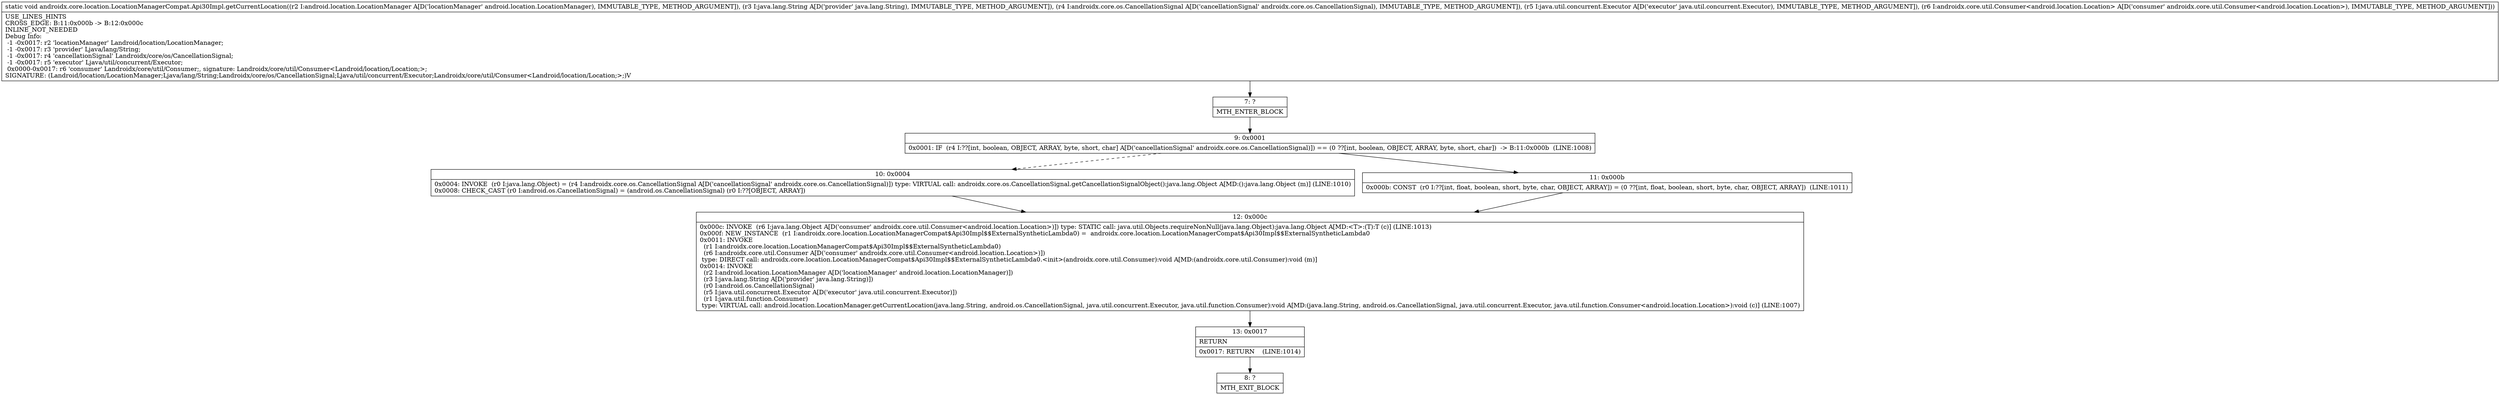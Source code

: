 digraph "CFG forandroidx.core.location.LocationManagerCompat.Api30Impl.getCurrentLocation(Landroid\/location\/LocationManager;Ljava\/lang\/String;Landroidx\/core\/os\/CancellationSignal;Ljava\/util\/concurrent\/Executor;Landroidx\/core\/util\/Consumer;)V" {
Node_7 [shape=record,label="{7\:\ ?|MTH_ENTER_BLOCK\l}"];
Node_9 [shape=record,label="{9\:\ 0x0001|0x0001: IF  (r4 I:??[int, boolean, OBJECT, ARRAY, byte, short, char] A[D('cancellationSignal' androidx.core.os.CancellationSignal)]) == (0 ??[int, boolean, OBJECT, ARRAY, byte, short, char])  \-\> B:11:0x000b  (LINE:1008)\l}"];
Node_10 [shape=record,label="{10\:\ 0x0004|0x0004: INVOKE  (r0 I:java.lang.Object) = (r4 I:androidx.core.os.CancellationSignal A[D('cancellationSignal' androidx.core.os.CancellationSignal)]) type: VIRTUAL call: androidx.core.os.CancellationSignal.getCancellationSignalObject():java.lang.Object A[MD:():java.lang.Object (m)] (LINE:1010)\l0x0008: CHECK_CAST (r0 I:android.os.CancellationSignal) = (android.os.CancellationSignal) (r0 I:??[OBJECT, ARRAY]) \l}"];
Node_12 [shape=record,label="{12\:\ 0x000c|0x000c: INVOKE  (r6 I:java.lang.Object A[D('consumer' androidx.core.util.Consumer\<android.location.Location\>)]) type: STATIC call: java.util.Objects.requireNonNull(java.lang.Object):java.lang.Object A[MD:\<T\>:(T):T (c)] (LINE:1013)\l0x000f: NEW_INSTANCE  (r1 I:androidx.core.location.LocationManagerCompat$Api30Impl$$ExternalSyntheticLambda0) =  androidx.core.location.LocationManagerCompat$Api30Impl$$ExternalSyntheticLambda0 \l0x0011: INVOKE  \l  (r1 I:androidx.core.location.LocationManagerCompat$Api30Impl$$ExternalSyntheticLambda0)\l  (r6 I:androidx.core.util.Consumer A[D('consumer' androidx.core.util.Consumer\<android.location.Location\>)])\l type: DIRECT call: androidx.core.location.LocationManagerCompat$Api30Impl$$ExternalSyntheticLambda0.\<init\>(androidx.core.util.Consumer):void A[MD:(androidx.core.util.Consumer):void (m)]\l0x0014: INVOKE  \l  (r2 I:android.location.LocationManager A[D('locationManager' android.location.LocationManager)])\l  (r3 I:java.lang.String A[D('provider' java.lang.String)])\l  (r0 I:android.os.CancellationSignal)\l  (r5 I:java.util.concurrent.Executor A[D('executor' java.util.concurrent.Executor)])\l  (r1 I:java.util.function.Consumer)\l type: VIRTUAL call: android.location.LocationManager.getCurrentLocation(java.lang.String, android.os.CancellationSignal, java.util.concurrent.Executor, java.util.function.Consumer):void A[MD:(java.lang.String, android.os.CancellationSignal, java.util.concurrent.Executor, java.util.function.Consumer\<android.location.Location\>):void (c)] (LINE:1007)\l}"];
Node_13 [shape=record,label="{13\:\ 0x0017|RETURN\l|0x0017: RETURN    (LINE:1014)\l}"];
Node_8 [shape=record,label="{8\:\ ?|MTH_EXIT_BLOCK\l}"];
Node_11 [shape=record,label="{11\:\ 0x000b|0x000b: CONST  (r0 I:??[int, float, boolean, short, byte, char, OBJECT, ARRAY]) = (0 ??[int, float, boolean, short, byte, char, OBJECT, ARRAY])  (LINE:1011)\l}"];
MethodNode[shape=record,label="{static void androidx.core.location.LocationManagerCompat.Api30Impl.getCurrentLocation((r2 I:android.location.LocationManager A[D('locationManager' android.location.LocationManager), IMMUTABLE_TYPE, METHOD_ARGUMENT]), (r3 I:java.lang.String A[D('provider' java.lang.String), IMMUTABLE_TYPE, METHOD_ARGUMENT]), (r4 I:androidx.core.os.CancellationSignal A[D('cancellationSignal' androidx.core.os.CancellationSignal), IMMUTABLE_TYPE, METHOD_ARGUMENT]), (r5 I:java.util.concurrent.Executor A[D('executor' java.util.concurrent.Executor), IMMUTABLE_TYPE, METHOD_ARGUMENT]), (r6 I:androidx.core.util.Consumer\<android.location.Location\> A[D('consumer' androidx.core.util.Consumer\<android.location.Location\>), IMMUTABLE_TYPE, METHOD_ARGUMENT]))  | USE_LINES_HINTS\lCROSS_EDGE: B:11:0x000b \-\> B:12:0x000c\lINLINE_NOT_NEEDED\lDebug Info:\l  \-1 \-0x0017: r2 'locationManager' Landroid\/location\/LocationManager;\l  \-1 \-0x0017: r3 'provider' Ljava\/lang\/String;\l  \-1 \-0x0017: r4 'cancellationSignal' Landroidx\/core\/os\/CancellationSignal;\l  \-1 \-0x0017: r5 'executor' Ljava\/util\/concurrent\/Executor;\l  0x0000\-0x0017: r6 'consumer' Landroidx\/core\/util\/Consumer;, signature: Landroidx\/core\/util\/Consumer\<Landroid\/location\/Location;\>;\lSIGNATURE: (Landroid\/location\/LocationManager;Ljava\/lang\/String;Landroidx\/core\/os\/CancellationSignal;Ljava\/util\/concurrent\/Executor;Landroidx\/core\/util\/Consumer\<Landroid\/location\/Location;\>;)V\l}"];
MethodNode -> Node_7;Node_7 -> Node_9;
Node_9 -> Node_10[style=dashed];
Node_9 -> Node_11;
Node_10 -> Node_12;
Node_12 -> Node_13;
Node_13 -> Node_8;
Node_11 -> Node_12;
}

